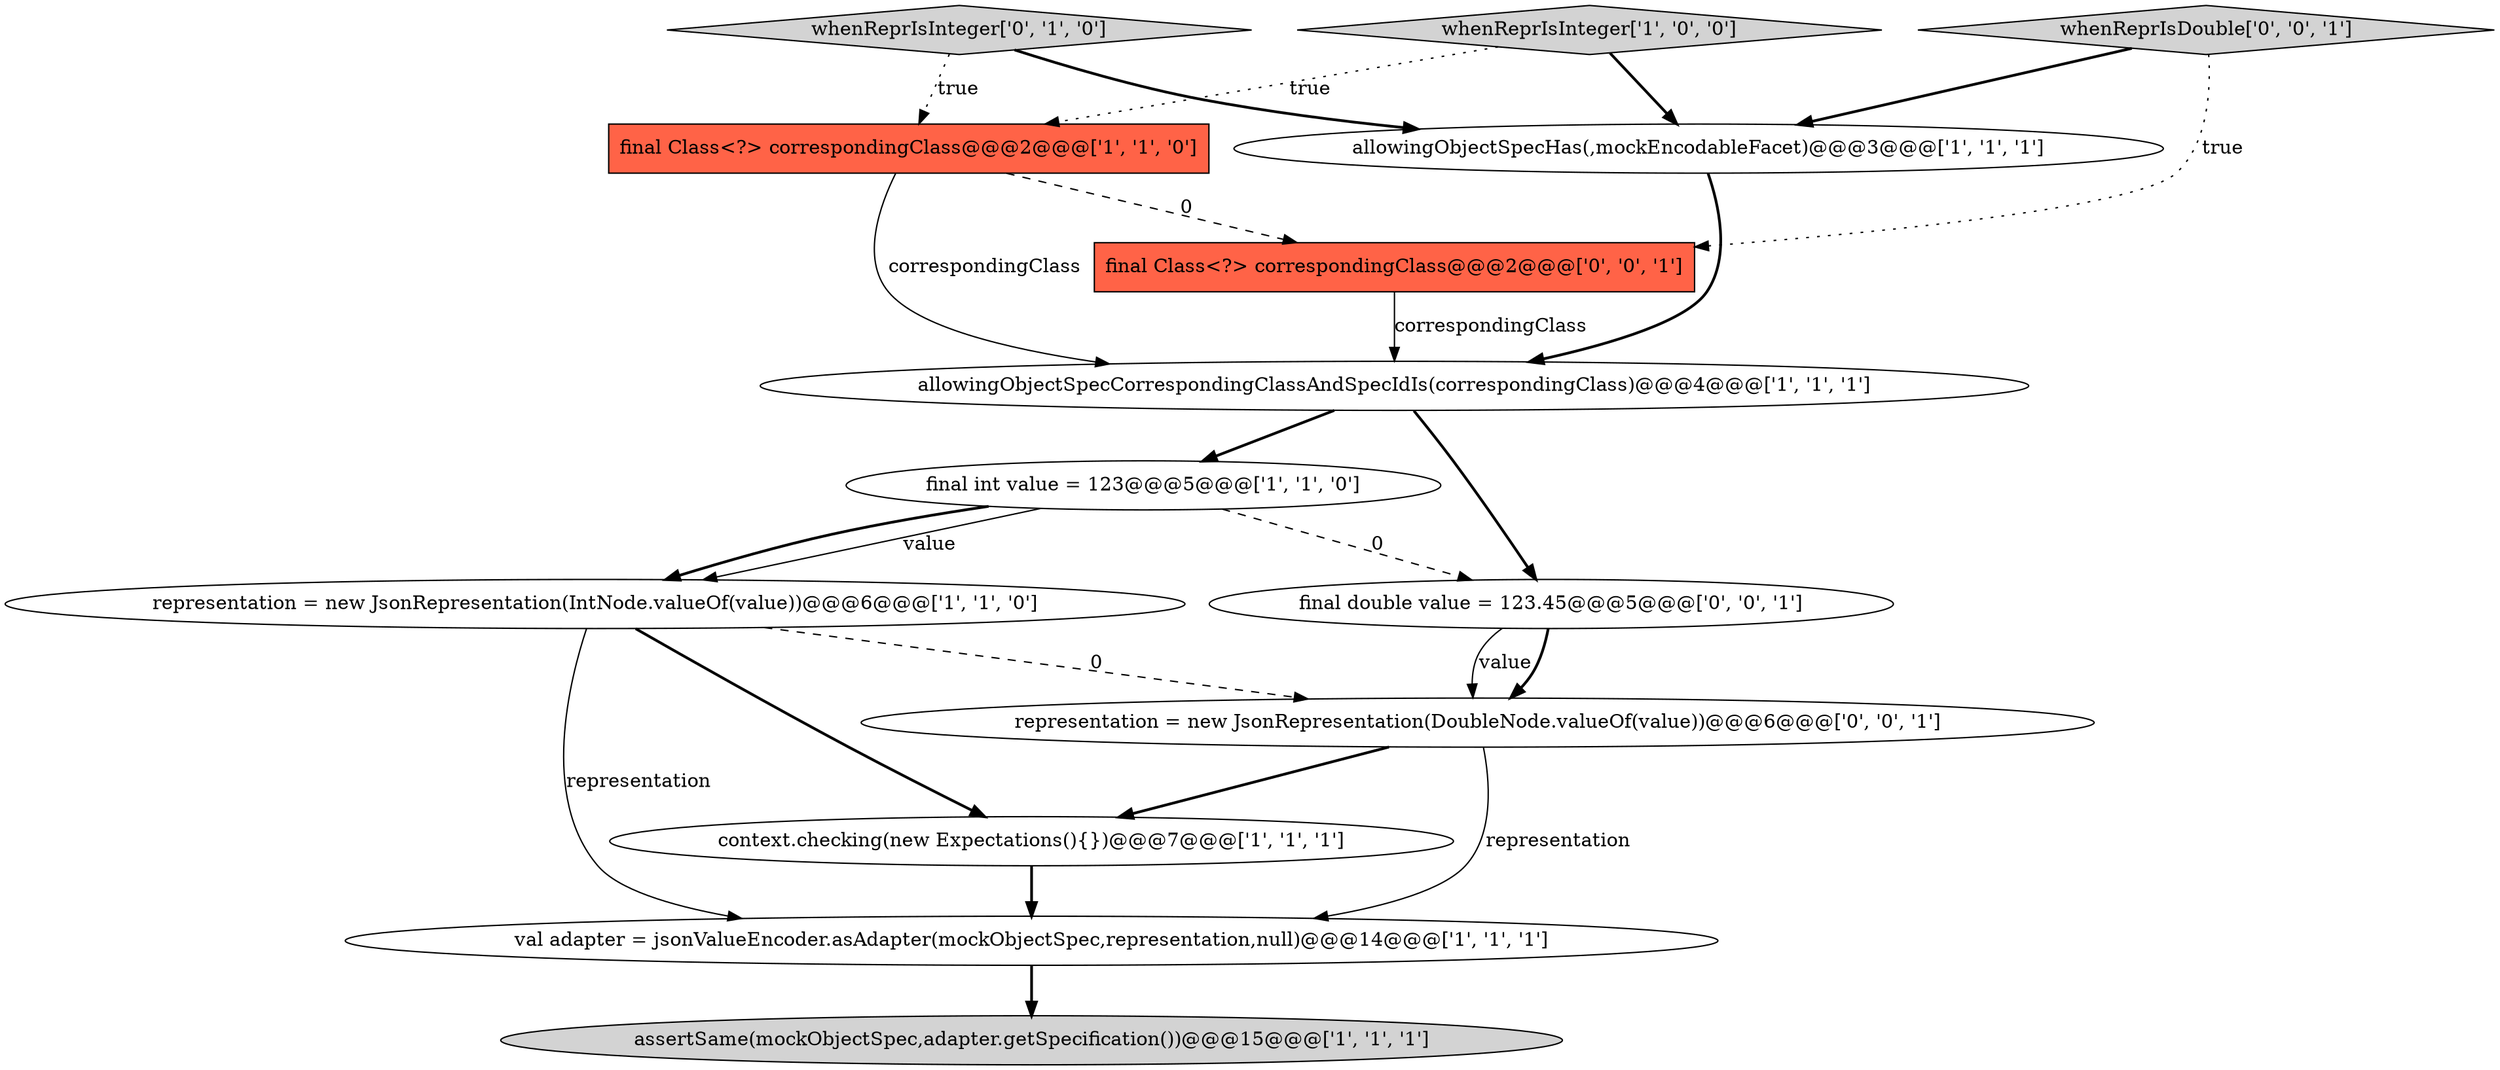 digraph {
13 [style = filled, label = "final Class<?> correspondingClass@@@2@@@['0', '0', '1']", fillcolor = tomato, shape = box image = "AAA0AAABBB3BBB"];
4 [style = filled, label = "allowingObjectSpecHas(,mockEncodableFacet)@@@3@@@['1', '1', '1']", fillcolor = white, shape = ellipse image = "AAA0AAABBB1BBB"];
8 [style = filled, label = "final int value = 123@@@5@@@['1', '1', '0']", fillcolor = white, shape = ellipse image = "AAA0AAABBB1BBB"];
6 [style = filled, label = "assertSame(mockObjectSpec,adapter.getSpecification())@@@15@@@['1', '1', '1']", fillcolor = lightgray, shape = ellipse image = "AAA0AAABBB1BBB"];
7 [style = filled, label = "final Class<?> correspondingClass@@@2@@@['1', '1', '0']", fillcolor = tomato, shape = box image = "AAA0AAABBB1BBB"];
12 [style = filled, label = "whenReprIsDouble['0', '0', '1']", fillcolor = lightgray, shape = diamond image = "AAA0AAABBB3BBB"];
5 [style = filled, label = "whenReprIsInteger['1', '0', '0']", fillcolor = lightgray, shape = diamond image = "AAA0AAABBB1BBB"];
9 [style = filled, label = "whenReprIsInteger['0', '1', '0']", fillcolor = lightgray, shape = diamond image = "AAA0AAABBB2BBB"];
0 [style = filled, label = "representation = new JsonRepresentation(IntNode.valueOf(value))@@@6@@@['1', '1', '0']", fillcolor = white, shape = ellipse image = "AAA0AAABBB1BBB"];
11 [style = filled, label = "final double value = 123.45@@@5@@@['0', '0', '1']", fillcolor = white, shape = ellipse image = "AAA0AAABBB3BBB"];
2 [style = filled, label = "allowingObjectSpecCorrespondingClassAndSpecIdIs(correspondingClass)@@@4@@@['1', '1', '1']", fillcolor = white, shape = ellipse image = "AAA0AAABBB1BBB"];
10 [style = filled, label = "representation = new JsonRepresentation(DoubleNode.valueOf(value))@@@6@@@['0', '0', '1']", fillcolor = white, shape = ellipse image = "AAA0AAABBB3BBB"];
3 [style = filled, label = "val adapter = jsonValueEncoder.asAdapter(mockObjectSpec,representation,null)@@@14@@@['1', '1', '1']", fillcolor = white, shape = ellipse image = "AAA0AAABBB1BBB"];
1 [style = filled, label = "context.checking(new Expectations(){})@@@7@@@['1', '1', '1']", fillcolor = white, shape = ellipse image = "AAA0AAABBB1BBB"];
13->2 [style = solid, label="correspondingClass"];
8->0 [style = solid, label="value"];
9->4 [style = bold, label=""];
1->3 [style = bold, label=""];
11->10 [style = solid, label="value"];
3->6 [style = bold, label=""];
4->2 [style = bold, label=""];
7->2 [style = solid, label="correspondingClass"];
0->10 [style = dashed, label="0"];
8->0 [style = bold, label=""];
0->3 [style = solid, label="representation"];
12->13 [style = dotted, label="true"];
12->4 [style = bold, label=""];
11->10 [style = bold, label=""];
5->7 [style = dotted, label="true"];
0->1 [style = bold, label=""];
5->4 [style = bold, label=""];
7->13 [style = dashed, label="0"];
9->7 [style = dotted, label="true"];
8->11 [style = dashed, label="0"];
10->1 [style = bold, label=""];
10->3 [style = solid, label="representation"];
2->11 [style = bold, label=""];
2->8 [style = bold, label=""];
}
